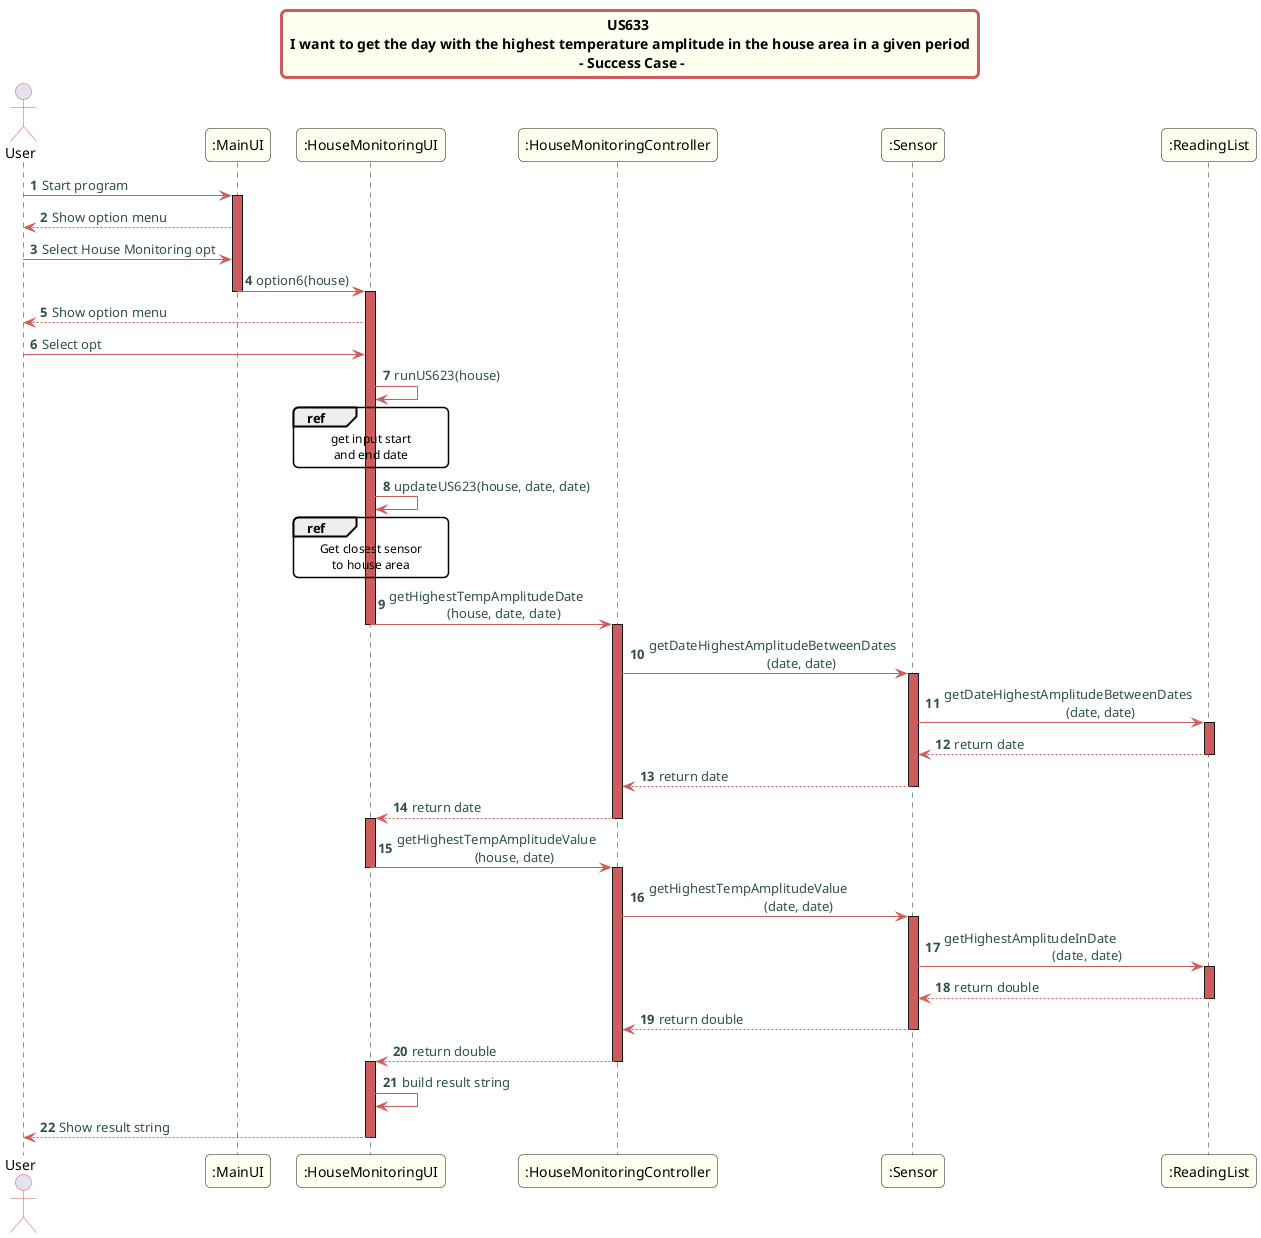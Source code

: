 @startuml
skinparam titleBorderRoundCorner 10
skinparam titleBorderThickness 3
skinparam titleBorderColor indianred
skinparam titleBackgroundColor ivory
skinparam FontName quicksand

skinparam actor {
  BorderColor indianred
  }

skinparam sequence {
  LifeLineBackgroundColor indianred
  ParticipantBackgroundColor ivory
}

skinparam roundcorner 10

skinparam component {
  arrowThickness 1
  ArrowFontName Verdana
  ArrowColor indianred
  ArrowFontColor darkslategrey
}

title US633 \n I want to get the day with the highest temperature amplitude in the house area in a given period \n - Success Case -

autonumber

actor User

User -> ":MainUI": Start program
activate ":MainUI"

":MainUI" --> User: Show option menu
User-> ":MainUI": Select House Monitoring opt
":MainUI" -> ":HouseMonitoringUI": option6(house)
deactivate ":MainUI"
activate ":HouseMonitoringUI"
":HouseMonitoringUI" --> User: Show option menu
User -> ":HouseMonitoringUI": Select opt
":HouseMonitoringUI" -> ":HouseMonitoringUI": runUS623(house)

ref over ":HouseMonitoringUI"
get input start
and end date
end ref

":HouseMonitoringUI" -> ":HouseMonitoringUI": updateUS623(house, date, date)
ref over ":HouseMonitoringUI"
Get closest sensor
to house area
end ref

":HouseMonitoringUI" -> ":HouseMonitoringController": getHighestTempAmplitudeDate\n                 (house, date, date)
deactivate ":HouseMonitoringUI"
activate ":HouseMonitoringController"
":HouseMonitoringController" -> ":Sensor": getDateHighestAmplitudeBetweenDates\n                                   (date, date)

activate ":Sensor"

":Sensor" -> ":ReadingList": getDateHighestAmplitudeBetweenDates\n                                    (date, date)
activate ":ReadingList"

":ReadingList" --> ":Sensor": return date
deactivate ":ReadingList"
":Sensor" --> ":HouseMonitoringController": return date
deactivate ":Sensor"

":HouseMonitoringController" --> ":HouseMonitoringUI": return date
deactivate ":HouseMonitoringController"
activate ":HouseMonitoringUI"
":HouseMonitoringUI" -> ":HouseMonitoringController": getHighestTempAmplitudeValue\n                       (house, date)
deactivate ":HouseMonitoringUI"
activate ":HouseMonitoringController"

":HouseMonitoringController" -> ":Sensor": getHighestTempAmplitudeValue\n                                  (date, date)
activate ":Sensor"
":Sensor" -> ":ReadingList": getHighestAmplitudeInDate\n                                (date, date)

activate ":ReadingList"



":ReadingList" --> ":Sensor": return double
deactivate ":ReadingList"
":Sensor" --> ":HouseMonitoringController": return double
deactivate ":Sensor"

":HouseMonitoringController" --> ":HouseMonitoringUI": return double
deactivate ":HouseMonitoringController"
activate ":HouseMonitoringUI"

":HouseMonitoringUI" -> ":HouseMonitoringUI": build result string

":HouseMonitoringUI" --> User: Show result string
deactivate ":HouseMonitoringUI"

deactivate ":MainUI"


@enduml